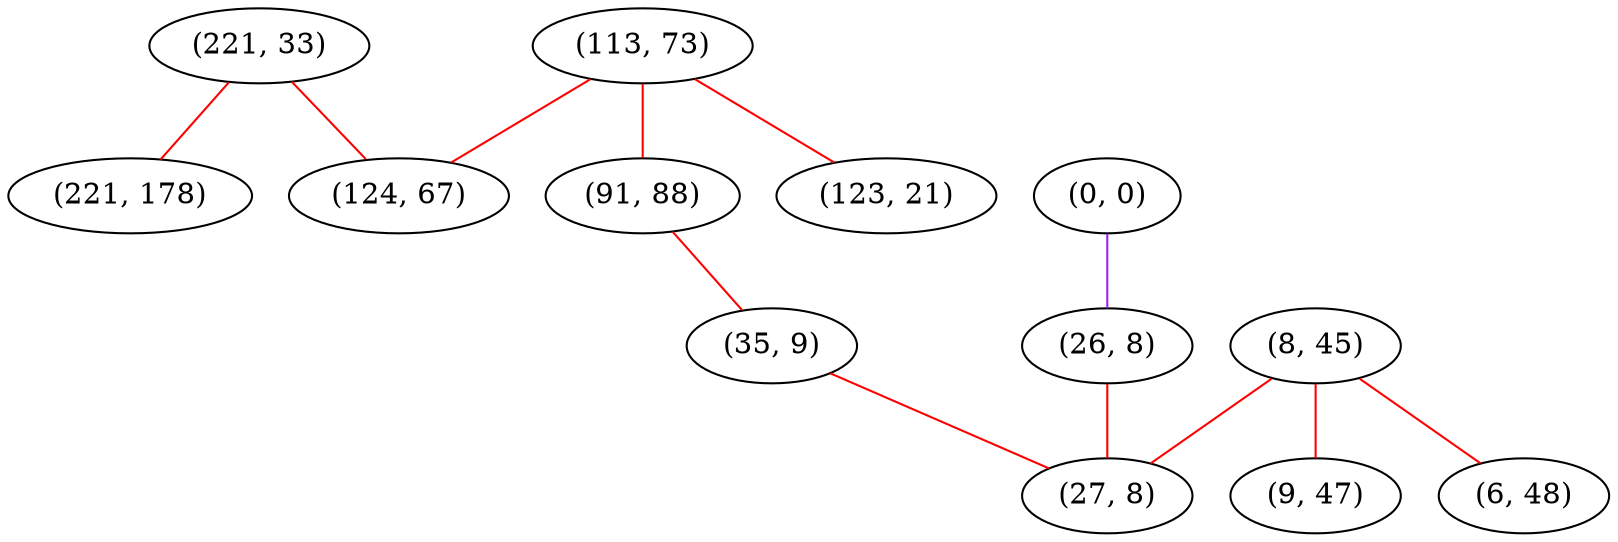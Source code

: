 graph "" {
"(221, 33)";
"(0, 0)";
"(8, 45)";
"(113, 73)";
"(9, 47)";
"(91, 88)";
"(123, 21)";
"(124, 67)";
"(26, 8)";
"(35, 9)";
"(27, 8)";
"(221, 178)";
"(6, 48)";
"(221, 33)" -- "(221, 178)"  [color=red, key=0, weight=1];
"(221, 33)" -- "(124, 67)"  [color=red, key=0, weight=1];
"(0, 0)" -- "(26, 8)"  [color=purple, key=0, weight=4];
"(8, 45)" -- "(27, 8)"  [color=red, key=0, weight=1];
"(8, 45)" -- "(6, 48)"  [color=red, key=0, weight=1];
"(8, 45)" -- "(9, 47)"  [color=red, key=0, weight=1];
"(113, 73)" -- "(91, 88)"  [color=red, key=0, weight=1];
"(113, 73)" -- "(124, 67)"  [color=red, key=0, weight=1];
"(113, 73)" -- "(123, 21)"  [color=red, key=0, weight=1];
"(91, 88)" -- "(35, 9)"  [color=red, key=0, weight=1];
"(26, 8)" -- "(27, 8)"  [color=red, key=0, weight=1];
"(35, 9)" -- "(27, 8)"  [color=red, key=0, weight=1];
}
